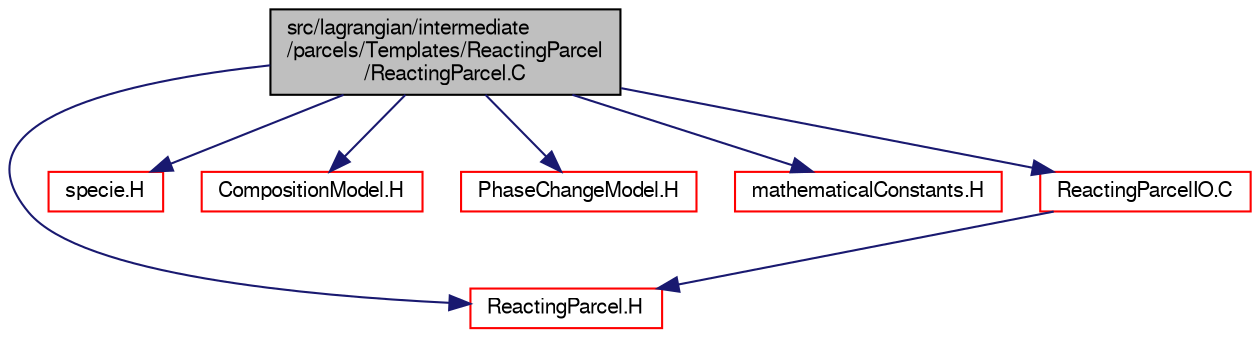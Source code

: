 digraph "src/lagrangian/intermediate/parcels/Templates/ReactingParcel/ReactingParcel.C"
{
  bgcolor="transparent";
  edge [fontname="FreeSans",fontsize="10",labelfontname="FreeSans",labelfontsize="10"];
  node [fontname="FreeSans",fontsize="10",shape=record];
  Node0 [label="src/lagrangian/intermediate\l/parcels/Templates/ReactingParcel\l/ReactingParcel.C",height=0.2,width=0.4,color="black", fillcolor="grey75", style="filled", fontcolor="black"];
  Node0 -> Node1 [color="midnightblue",fontsize="10",style="solid",fontname="FreeSans"];
  Node1 [label="ReactingParcel.H",height=0.2,width=0.4,color="red",URL="$a05483.html"];
  Node0 -> Node374 [color="midnightblue",fontsize="10",style="solid",fontname="FreeSans"];
  Node374 [label="specie.H",height=0.2,width=0.4,color="red",URL="$a16589.html"];
  Node0 -> Node380 [color="midnightblue",fontsize="10",style="solid",fontname="FreeSans"];
  Node380 [label="CompositionModel.H",height=0.2,width=0.4,color="red",URL="$a06167.html"];
  Node0 -> Node385 [color="midnightblue",fontsize="10",style="solid",fontname="FreeSans"];
  Node385 [label="PhaseChangeModel.H",height=0.2,width=0.4,color="red",URL="$a06236.html"];
  Node0 -> Node234 [color="midnightblue",fontsize="10",style="solid",fontname="FreeSans"];
  Node234 [label="mathematicalConstants.H",height=0.2,width=0.4,color="red",URL="$a10238.html"];
  Node0 -> Node386 [color="midnightblue",fontsize="10",style="solid",fontname="FreeSans"];
  Node386 [label="ReactingParcelIO.C",height=0.2,width=0.4,color="red",URL="$a05489.html"];
  Node386 -> Node1 [color="midnightblue",fontsize="10",style="solid",fontname="FreeSans"];
}
